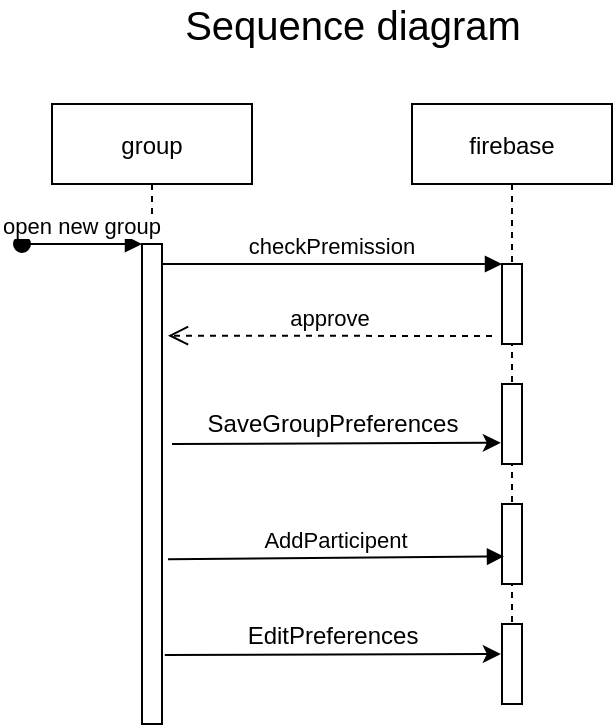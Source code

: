 <mxfile>
    <diagram id="kgpKYQtTHZ0yAKxKKP6v" name="Page-1">
        <mxGraphModel dx="2054" dy="1763" grid="1" gridSize="10" guides="1" tooltips="1" connect="1" arrows="1" fold="1" page="1" pageScale="1" pageWidth="850" pageHeight="1100" math="0" shadow="0">
            <root>
                <mxCell id="0"/>
                <mxCell id="1" parent="0"/>
                <mxCell id="3nuBFxr9cyL0pnOWT2aG-1" value="group" style="shape=umlLifeline;perimeter=lifelinePerimeter;container=1;collapsible=0;recursiveResize=0;rounded=0;shadow=0;strokeWidth=1;" parent="1" vertex="1">
                    <mxGeometry x="293" y="150" width="100" height="310" as="geometry"/>
                </mxCell>
                <mxCell id="3nuBFxr9cyL0pnOWT2aG-2" value="" style="points=[];perimeter=orthogonalPerimeter;rounded=0;shadow=0;strokeWidth=1;" parent="3nuBFxr9cyL0pnOWT2aG-1" vertex="1">
                    <mxGeometry x="45" y="70" width="10" height="240" as="geometry"/>
                </mxCell>
                <mxCell id="3nuBFxr9cyL0pnOWT2aG-3" value="open new group" style="verticalAlign=bottom;startArrow=oval;endArrow=block;startSize=8;shadow=0;strokeWidth=1;" parent="3nuBFxr9cyL0pnOWT2aG-1" target="3nuBFxr9cyL0pnOWT2aG-2" edge="1">
                    <mxGeometry relative="1" as="geometry">
                        <mxPoint x="-15" y="70" as="sourcePoint"/>
                    </mxGeometry>
                </mxCell>
                <mxCell id="XqkDZRDd6b7WLihWZCN8-2" value="" style="endArrow=classic;html=1;rounded=0;entryX=-0.06;entryY=0.735;entryDx=0;entryDy=0;entryPerimeter=0;" parent="3nuBFxr9cyL0pnOWT2aG-1" target="XqkDZRDd6b7WLihWZCN8-7" edge="1">
                    <mxGeometry width="50" height="50" relative="1" as="geometry">
                        <mxPoint x="60" y="170" as="sourcePoint"/>
                        <mxPoint x="220" y="170" as="targetPoint"/>
                    </mxGeometry>
                </mxCell>
                <mxCell id="3nuBFxr9cyL0pnOWT2aG-5" value="firebase" style="shape=umlLifeline;perimeter=lifelinePerimeter;container=1;collapsible=0;recursiveResize=0;rounded=0;shadow=0;strokeWidth=1;" parent="1" vertex="1">
                    <mxGeometry x="473" y="150" width="100" height="300" as="geometry"/>
                </mxCell>
                <mxCell id="3nuBFxr9cyL0pnOWT2aG-6" value="" style="points=[];perimeter=orthogonalPerimeter;rounded=0;shadow=0;strokeWidth=1;" parent="3nuBFxr9cyL0pnOWT2aG-5" vertex="1">
                    <mxGeometry x="45" y="80" width="10" height="40" as="geometry"/>
                </mxCell>
                <mxCell id="XqkDZRDd6b7WLihWZCN8-7" value="" style="points=[];perimeter=orthogonalPerimeter;rounded=0;shadow=0;strokeWidth=1;" parent="3nuBFxr9cyL0pnOWT2aG-5" vertex="1">
                    <mxGeometry x="45" y="140" width="10" height="40" as="geometry"/>
                </mxCell>
                <mxCell id="XqkDZRDd6b7WLihWZCN8-8" value="" style="points=[];perimeter=orthogonalPerimeter;rounded=0;shadow=0;strokeWidth=1;" parent="3nuBFxr9cyL0pnOWT2aG-5" vertex="1">
                    <mxGeometry x="45" y="200" width="10" height="40" as="geometry"/>
                </mxCell>
                <mxCell id="XqkDZRDd6b7WLihWZCN8-9" value="" style="points=[];perimeter=orthogonalPerimeter;rounded=0;shadow=0;strokeWidth=1;" parent="3nuBFxr9cyL0pnOWT2aG-5" vertex="1">
                    <mxGeometry x="45" y="260" width="10" height="40" as="geometry"/>
                </mxCell>
                <mxCell id="3nuBFxr9cyL0pnOWT2aG-7" value="approve" style="verticalAlign=bottom;endArrow=open;dashed=1;endSize=8;shadow=0;strokeWidth=1;entryX=1.3;entryY=0.191;entryDx=0;entryDy=0;entryPerimeter=0;" parent="1" target="3nuBFxr9cyL0pnOWT2aG-2" edge="1">
                    <mxGeometry relative="1" as="geometry">
                        <mxPoint x="352.6" y="272.96" as="targetPoint"/>
                        <mxPoint x="513" y="266" as="sourcePoint"/>
                    </mxGeometry>
                </mxCell>
                <mxCell id="3nuBFxr9cyL0pnOWT2aG-8" value="checkPremission" style="verticalAlign=bottom;endArrow=block;entryX=0;entryY=0;shadow=0;strokeWidth=1;" parent="1" source="3nuBFxr9cyL0pnOWT2aG-2" target="3nuBFxr9cyL0pnOWT2aG-6" edge="1">
                    <mxGeometry relative="1" as="geometry">
                        <mxPoint x="448" y="230" as="sourcePoint"/>
                    </mxGeometry>
                </mxCell>
                <mxCell id="3nuBFxr9cyL0pnOWT2aG-9" value="AddParticipent" style="verticalAlign=bottom;endArrow=block;shadow=0;strokeWidth=1;exitX=1.3;exitY=0.657;exitDx=0;exitDy=0;exitPerimeter=0;entryX=0.1;entryY=0.655;entryDx=0;entryDy=0;entryPerimeter=0;" parent="1" source="3nuBFxr9cyL0pnOWT2aG-2" target="XqkDZRDd6b7WLihWZCN8-8" edge="1">
                    <mxGeometry relative="1" as="geometry">
                        <mxPoint x="355" y="348.16" as="sourcePoint"/>
                        <mxPoint x="653" y="240" as="targetPoint"/>
                    </mxGeometry>
                </mxCell>
                <mxCell id="XqkDZRDd6b7WLihWZCN8-4" value="SaveGroupPreferences" style="text;html=1;align=center;verticalAlign=middle;resizable=0;points=[];autosize=1;strokeColor=none;fillColor=none;" parent="1" vertex="1">
                    <mxGeometry x="363" y="300" width="140" height="20" as="geometry"/>
                </mxCell>
                <mxCell id="XqkDZRDd6b7WLihWZCN8-5" value="" style="endArrow=classic;html=1;rounded=0;exitX=1.14;exitY=0.856;exitDx=0;exitDy=0;exitPerimeter=0;entryX=-0.06;entryY=0.375;entryDx=0;entryDy=0;entryPerimeter=0;" parent="1" source="3nuBFxr9cyL0pnOWT2aG-2" target="XqkDZRDd6b7WLihWZCN8-9" edge="1">
                    <mxGeometry width="50" height="50" relative="1" as="geometry">
                        <mxPoint x="573" y="380" as="sourcePoint"/>
                        <mxPoint x="513" y="383" as="targetPoint"/>
                    </mxGeometry>
                </mxCell>
                <mxCell id="XqkDZRDd6b7WLihWZCN8-6" value="EditPreferences" style="text;html=1;align=center;verticalAlign=middle;resizable=0;points=[];autosize=1;strokeColor=none;fillColor=none;" parent="1" vertex="1">
                    <mxGeometry x="383" y="406" width="100" height="20" as="geometry"/>
                </mxCell>
                <mxCell id="2" value="&lt;font style=&quot;font-size: 20px&quot;&gt;Sequence diagram&lt;/font&gt;" style="text;html=1;align=center;verticalAlign=middle;resizable=0;points=[];autosize=1;strokeColor=none;" vertex="1" parent="1">
                    <mxGeometry x="353" y="100" width="180" height="20" as="geometry"/>
                </mxCell>
            </root>
        </mxGraphModel>
    </diagram>
</mxfile>